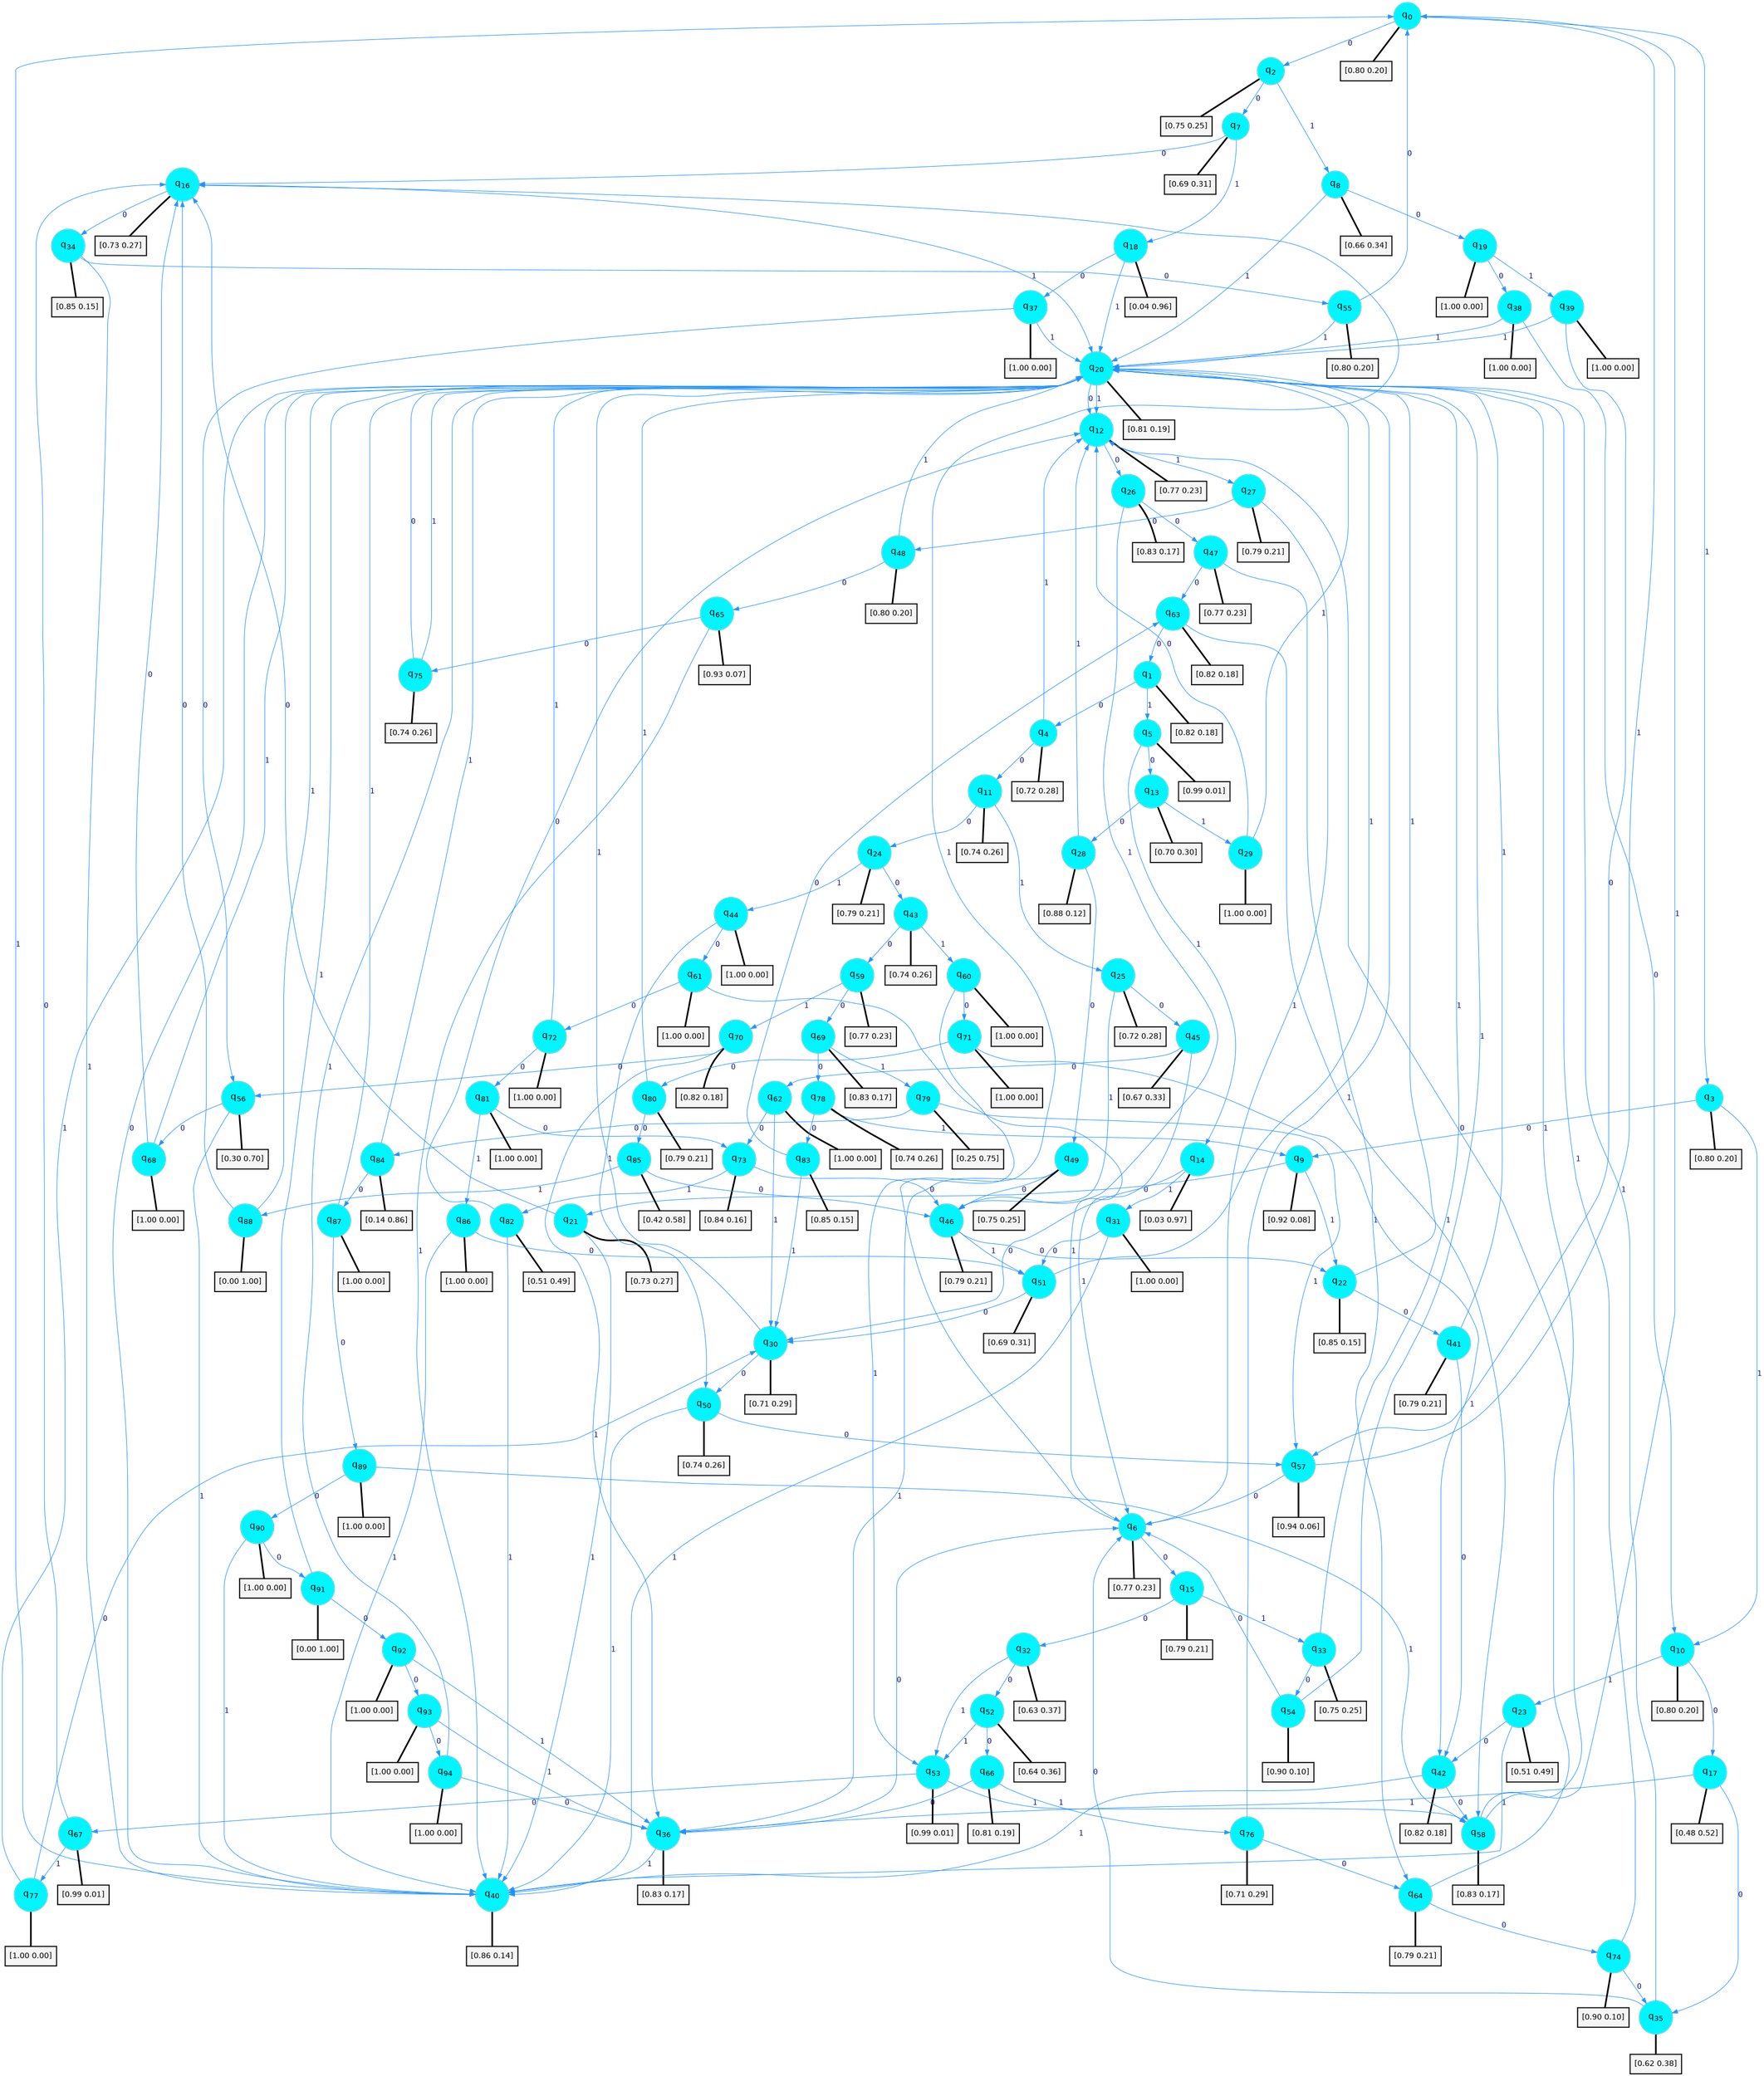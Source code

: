 digraph G {
graph [
bgcolor=transparent, dpi=300, rankdir=TD, size="40,25"];
node [
color=gray, fillcolor=turquoise1, fontcolor=black, fontname=Helvetica, fontsize=16, fontweight=bold, shape=circle, style=filled];
edge [
arrowsize=1, color=dodgerblue1, fontcolor=midnightblue, fontname=courier, fontweight=bold, penwidth=1, style=solid, weight=20];
0[label=<q<SUB>0</SUB>>];
1[label=<q<SUB>1</SUB>>];
2[label=<q<SUB>2</SUB>>];
3[label=<q<SUB>3</SUB>>];
4[label=<q<SUB>4</SUB>>];
5[label=<q<SUB>5</SUB>>];
6[label=<q<SUB>6</SUB>>];
7[label=<q<SUB>7</SUB>>];
8[label=<q<SUB>8</SUB>>];
9[label=<q<SUB>9</SUB>>];
10[label=<q<SUB>10</SUB>>];
11[label=<q<SUB>11</SUB>>];
12[label=<q<SUB>12</SUB>>];
13[label=<q<SUB>13</SUB>>];
14[label=<q<SUB>14</SUB>>];
15[label=<q<SUB>15</SUB>>];
16[label=<q<SUB>16</SUB>>];
17[label=<q<SUB>17</SUB>>];
18[label=<q<SUB>18</SUB>>];
19[label=<q<SUB>19</SUB>>];
20[label=<q<SUB>20</SUB>>];
21[label=<q<SUB>21</SUB>>];
22[label=<q<SUB>22</SUB>>];
23[label=<q<SUB>23</SUB>>];
24[label=<q<SUB>24</SUB>>];
25[label=<q<SUB>25</SUB>>];
26[label=<q<SUB>26</SUB>>];
27[label=<q<SUB>27</SUB>>];
28[label=<q<SUB>28</SUB>>];
29[label=<q<SUB>29</SUB>>];
30[label=<q<SUB>30</SUB>>];
31[label=<q<SUB>31</SUB>>];
32[label=<q<SUB>32</SUB>>];
33[label=<q<SUB>33</SUB>>];
34[label=<q<SUB>34</SUB>>];
35[label=<q<SUB>35</SUB>>];
36[label=<q<SUB>36</SUB>>];
37[label=<q<SUB>37</SUB>>];
38[label=<q<SUB>38</SUB>>];
39[label=<q<SUB>39</SUB>>];
40[label=<q<SUB>40</SUB>>];
41[label=<q<SUB>41</SUB>>];
42[label=<q<SUB>42</SUB>>];
43[label=<q<SUB>43</SUB>>];
44[label=<q<SUB>44</SUB>>];
45[label=<q<SUB>45</SUB>>];
46[label=<q<SUB>46</SUB>>];
47[label=<q<SUB>47</SUB>>];
48[label=<q<SUB>48</SUB>>];
49[label=<q<SUB>49</SUB>>];
50[label=<q<SUB>50</SUB>>];
51[label=<q<SUB>51</SUB>>];
52[label=<q<SUB>52</SUB>>];
53[label=<q<SUB>53</SUB>>];
54[label=<q<SUB>54</SUB>>];
55[label=<q<SUB>55</SUB>>];
56[label=<q<SUB>56</SUB>>];
57[label=<q<SUB>57</SUB>>];
58[label=<q<SUB>58</SUB>>];
59[label=<q<SUB>59</SUB>>];
60[label=<q<SUB>60</SUB>>];
61[label=<q<SUB>61</SUB>>];
62[label=<q<SUB>62</SUB>>];
63[label=<q<SUB>63</SUB>>];
64[label=<q<SUB>64</SUB>>];
65[label=<q<SUB>65</SUB>>];
66[label=<q<SUB>66</SUB>>];
67[label=<q<SUB>67</SUB>>];
68[label=<q<SUB>68</SUB>>];
69[label=<q<SUB>69</SUB>>];
70[label=<q<SUB>70</SUB>>];
71[label=<q<SUB>71</SUB>>];
72[label=<q<SUB>72</SUB>>];
73[label=<q<SUB>73</SUB>>];
74[label=<q<SUB>74</SUB>>];
75[label=<q<SUB>75</SUB>>];
76[label=<q<SUB>76</SUB>>];
77[label=<q<SUB>77</SUB>>];
78[label=<q<SUB>78</SUB>>];
79[label=<q<SUB>79</SUB>>];
80[label=<q<SUB>80</SUB>>];
81[label=<q<SUB>81</SUB>>];
82[label=<q<SUB>82</SUB>>];
83[label=<q<SUB>83</SUB>>];
84[label=<q<SUB>84</SUB>>];
85[label=<q<SUB>85</SUB>>];
86[label=<q<SUB>86</SUB>>];
87[label=<q<SUB>87</SUB>>];
88[label=<q<SUB>88</SUB>>];
89[label=<q<SUB>89</SUB>>];
90[label=<q<SUB>90</SUB>>];
91[label=<q<SUB>91</SUB>>];
92[label=<q<SUB>92</SUB>>];
93[label=<q<SUB>93</SUB>>];
94[label=<q<SUB>94</SUB>>];
95[label="[0.80 0.20]", shape=box,fontcolor=black, fontname=Helvetica, fontsize=14, penwidth=2, fillcolor=whitesmoke,color=black];
96[label="[0.82 0.18]", shape=box,fontcolor=black, fontname=Helvetica, fontsize=14, penwidth=2, fillcolor=whitesmoke,color=black];
97[label="[0.75 0.25]", shape=box,fontcolor=black, fontname=Helvetica, fontsize=14, penwidth=2, fillcolor=whitesmoke,color=black];
98[label="[0.80 0.20]", shape=box,fontcolor=black, fontname=Helvetica, fontsize=14, penwidth=2, fillcolor=whitesmoke,color=black];
99[label="[0.72 0.28]", shape=box,fontcolor=black, fontname=Helvetica, fontsize=14, penwidth=2, fillcolor=whitesmoke,color=black];
100[label="[0.99 0.01]", shape=box,fontcolor=black, fontname=Helvetica, fontsize=14, penwidth=2, fillcolor=whitesmoke,color=black];
101[label="[0.77 0.23]", shape=box,fontcolor=black, fontname=Helvetica, fontsize=14, penwidth=2, fillcolor=whitesmoke,color=black];
102[label="[0.69 0.31]", shape=box,fontcolor=black, fontname=Helvetica, fontsize=14, penwidth=2, fillcolor=whitesmoke,color=black];
103[label="[0.66 0.34]", shape=box,fontcolor=black, fontname=Helvetica, fontsize=14, penwidth=2, fillcolor=whitesmoke,color=black];
104[label="[0.92 0.08]", shape=box,fontcolor=black, fontname=Helvetica, fontsize=14, penwidth=2, fillcolor=whitesmoke,color=black];
105[label="[0.80 0.20]", shape=box,fontcolor=black, fontname=Helvetica, fontsize=14, penwidth=2, fillcolor=whitesmoke,color=black];
106[label="[0.74 0.26]", shape=box,fontcolor=black, fontname=Helvetica, fontsize=14, penwidth=2, fillcolor=whitesmoke,color=black];
107[label="[0.77 0.23]", shape=box,fontcolor=black, fontname=Helvetica, fontsize=14, penwidth=2, fillcolor=whitesmoke,color=black];
108[label="[0.70 0.30]", shape=box,fontcolor=black, fontname=Helvetica, fontsize=14, penwidth=2, fillcolor=whitesmoke,color=black];
109[label="[0.03 0.97]", shape=box,fontcolor=black, fontname=Helvetica, fontsize=14, penwidth=2, fillcolor=whitesmoke,color=black];
110[label="[0.79 0.21]", shape=box,fontcolor=black, fontname=Helvetica, fontsize=14, penwidth=2, fillcolor=whitesmoke,color=black];
111[label="[0.73 0.27]", shape=box,fontcolor=black, fontname=Helvetica, fontsize=14, penwidth=2, fillcolor=whitesmoke,color=black];
112[label="[0.48 0.52]", shape=box,fontcolor=black, fontname=Helvetica, fontsize=14, penwidth=2, fillcolor=whitesmoke,color=black];
113[label="[0.04 0.96]", shape=box,fontcolor=black, fontname=Helvetica, fontsize=14, penwidth=2, fillcolor=whitesmoke,color=black];
114[label="[1.00 0.00]", shape=box,fontcolor=black, fontname=Helvetica, fontsize=14, penwidth=2, fillcolor=whitesmoke,color=black];
115[label="[0.81 0.19]", shape=box,fontcolor=black, fontname=Helvetica, fontsize=14, penwidth=2, fillcolor=whitesmoke,color=black];
116[label="[0.73 0.27]", shape=box,fontcolor=black, fontname=Helvetica, fontsize=14, penwidth=2, fillcolor=whitesmoke,color=black];
117[label="[0.85 0.15]", shape=box,fontcolor=black, fontname=Helvetica, fontsize=14, penwidth=2, fillcolor=whitesmoke,color=black];
118[label="[0.51 0.49]", shape=box,fontcolor=black, fontname=Helvetica, fontsize=14, penwidth=2, fillcolor=whitesmoke,color=black];
119[label="[0.79 0.21]", shape=box,fontcolor=black, fontname=Helvetica, fontsize=14, penwidth=2, fillcolor=whitesmoke,color=black];
120[label="[0.72 0.28]", shape=box,fontcolor=black, fontname=Helvetica, fontsize=14, penwidth=2, fillcolor=whitesmoke,color=black];
121[label="[0.83 0.17]", shape=box,fontcolor=black, fontname=Helvetica, fontsize=14, penwidth=2, fillcolor=whitesmoke,color=black];
122[label="[0.79 0.21]", shape=box,fontcolor=black, fontname=Helvetica, fontsize=14, penwidth=2, fillcolor=whitesmoke,color=black];
123[label="[0.88 0.12]", shape=box,fontcolor=black, fontname=Helvetica, fontsize=14, penwidth=2, fillcolor=whitesmoke,color=black];
124[label="[1.00 0.00]", shape=box,fontcolor=black, fontname=Helvetica, fontsize=14, penwidth=2, fillcolor=whitesmoke,color=black];
125[label="[0.71 0.29]", shape=box,fontcolor=black, fontname=Helvetica, fontsize=14, penwidth=2, fillcolor=whitesmoke,color=black];
126[label="[1.00 0.00]", shape=box,fontcolor=black, fontname=Helvetica, fontsize=14, penwidth=2, fillcolor=whitesmoke,color=black];
127[label="[0.63 0.37]", shape=box,fontcolor=black, fontname=Helvetica, fontsize=14, penwidth=2, fillcolor=whitesmoke,color=black];
128[label="[0.75 0.25]", shape=box,fontcolor=black, fontname=Helvetica, fontsize=14, penwidth=2, fillcolor=whitesmoke,color=black];
129[label="[0.85 0.15]", shape=box,fontcolor=black, fontname=Helvetica, fontsize=14, penwidth=2, fillcolor=whitesmoke,color=black];
130[label="[0.62 0.38]", shape=box,fontcolor=black, fontname=Helvetica, fontsize=14, penwidth=2, fillcolor=whitesmoke,color=black];
131[label="[0.83 0.17]", shape=box,fontcolor=black, fontname=Helvetica, fontsize=14, penwidth=2, fillcolor=whitesmoke,color=black];
132[label="[1.00 0.00]", shape=box,fontcolor=black, fontname=Helvetica, fontsize=14, penwidth=2, fillcolor=whitesmoke,color=black];
133[label="[1.00 0.00]", shape=box,fontcolor=black, fontname=Helvetica, fontsize=14, penwidth=2, fillcolor=whitesmoke,color=black];
134[label="[1.00 0.00]", shape=box,fontcolor=black, fontname=Helvetica, fontsize=14, penwidth=2, fillcolor=whitesmoke,color=black];
135[label="[0.86 0.14]", shape=box,fontcolor=black, fontname=Helvetica, fontsize=14, penwidth=2, fillcolor=whitesmoke,color=black];
136[label="[0.79 0.21]", shape=box,fontcolor=black, fontname=Helvetica, fontsize=14, penwidth=2, fillcolor=whitesmoke,color=black];
137[label="[0.82 0.18]", shape=box,fontcolor=black, fontname=Helvetica, fontsize=14, penwidth=2, fillcolor=whitesmoke,color=black];
138[label="[0.74 0.26]", shape=box,fontcolor=black, fontname=Helvetica, fontsize=14, penwidth=2, fillcolor=whitesmoke,color=black];
139[label="[1.00 0.00]", shape=box,fontcolor=black, fontname=Helvetica, fontsize=14, penwidth=2, fillcolor=whitesmoke,color=black];
140[label="[0.67 0.33]", shape=box,fontcolor=black, fontname=Helvetica, fontsize=14, penwidth=2, fillcolor=whitesmoke,color=black];
141[label="[0.79 0.21]", shape=box,fontcolor=black, fontname=Helvetica, fontsize=14, penwidth=2, fillcolor=whitesmoke,color=black];
142[label="[0.77 0.23]", shape=box,fontcolor=black, fontname=Helvetica, fontsize=14, penwidth=2, fillcolor=whitesmoke,color=black];
143[label="[0.80 0.20]", shape=box,fontcolor=black, fontname=Helvetica, fontsize=14, penwidth=2, fillcolor=whitesmoke,color=black];
144[label="[0.75 0.25]", shape=box,fontcolor=black, fontname=Helvetica, fontsize=14, penwidth=2, fillcolor=whitesmoke,color=black];
145[label="[0.74 0.26]", shape=box,fontcolor=black, fontname=Helvetica, fontsize=14, penwidth=2, fillcolor=whitesmoke,color=black];
146[label="[0.69 0.31]", shape=box,fontcolor=black, fontname=Helvetica, fontsize=14, penwidth=2, fillcolor=whitesmoke,color=black];
147[label="[0.64 0.36]", shape=box,fontcolor=black, fontname=Helvetica, fontsize=14, penwidth=2, fillcolor=whitesmoke,color=black];
148[label="[0.99 0.01]", shape=box,fontcolor=black, fontname=Helvetica, fontsize=14, penwidth=2, fillcolor=whitesmoke,color=black];
149[label="[0.90 0.10]", shape=box,fontcolor=black, fontname=Helvetica, fontsize=14, penwidth=2, fillcolor=whitesmoke,color=black];
150[label="[0.80 0.20]", shape=box,fontcolor=black, fontname=Helvetica, fontsize=14, penwidth=2, fillcolor=whitesmoke,color=black];
151[label="[0.30 0.70]", shape=box,fontcolor=black, fontname=Helvetica, fontsize=14, penwidth=2, fillcolor=whitesmoke,color=black];
152[label="[0.94 0.06]", shape=box,fontcolor=black, fontname=Helvetica, fontsize=14, penwidth=2, fillcolor=whitesmoke,color=black];
153[label="[0.83 0.17]", shape=box,fontcolor=black, fontname=Helvetica, fontsize=14, penwidth=2, fillcolor=whitesmoke,color=black];
154[label="[0.77 0.23]", shape=box,fontcolor=black, fontname=Helvetica, fontsize=14, penwidth=2, fillcolor=whitesmoke,color=black];
155[label="[1.00 0.00]", shape=box,fontcolor=black, fontname=Helvetica, fontsize=14, penwidth=2, fillcolor=whitesmoke,color=black];
156[label="[1.00 0.00]", shape=box,fontcolor=black, fontname=Helvetica, fontsize=14, penwidth=2, fillcolor=whitesmoke,color=black];
157[label="[1.00 0.00]", shape=box,fontcolor=black, fontname=Helvetica, fontsize=14, penwidth=2, fillcolor=whitesmoke,color=black];
158[label="[0.82 0.18]", shape=box,fontcolor=black, fontname=Helvetica, fontsize=14, penwidth=2, fillcolor=whitesmoke,color=black];
159[label="[0.79 0.21]", shape=box,fontcolor=black, fontname=Helvetica, fontsize=14, penwidth=2, fillcolor=whitesmoke,color=black];
160[label="[0.93 0.07]", shape=box,fontcolor=black, fontname=Helvetica, fontsize=14, penwidth=2, fillcolor=whitesmoke,color=black];
161[label="[0.81 0.19]", shape=box,fontcolor=black, fontname=Helvetica, fontsize=14, penwidth=2, fillcolor=whitesmoke,color=black];
162[label="[0.99 0.01]", shape=box,fontcolor=black, fontname=Helvetica, fontsize=14, penwidth=2, fillcolor=whitesmoke,color=black];
163[label="[1.00 0.00]", shape=box,fontcolor=black, fontname=Helvetica, fontsize=14, penwidth=2, fillcolor=whitesmoke,color=black];
164[label="[0.83 0.17]", shape=box,fontcolor=black, fontname=Helvetica, fontsize=14, penwidth=2, fillcolor=whitesmoke,color=black];
165[label="[0.82 0.18]", shape=box,fontcolor=black, fontname=Helvetica, fontsize=14, penwidth=2, fillcolor=whitesmoke,color=black];
166[label="[1.00 0.00]", shape=box,fontcolor=black, fontname=Helvetica, fontsize=14, penwidth=2, fillcolor=whitesmoke,color=black];
167[label="[1.00 0.00]", shape=box,fontcolor=black, fontname=Helvetica, fontsize=14, penwidth=2, fillcolor=whitesmoke,color=black];
168[label="[0.84 0.16]", shape=box,fontcolor=black, fontname=Helvetica, fontsize=14, penwidth=2, fillcolor=whitesmoke,color=black];
169[label="[0.90 0.10]", shape=box,fontcolor=black, fontname=Helvetica, fontsize=14, penwidth=2, fillcolor=whitesmoke,color=black];
170[label="[0.74 0.26]", shape=box,fontcolor=black, fontname=Helvetica, fontsize=14, penwidth=2, fillcolor=whitesmoke,color=black];
171[label="[0.71 0.29]", shape=box,fontcolor=black, fontname=Helvetica, fontsize=14, penwidth=2, fillcolor=whitesmoke,color=black];
172[label="[1.00 0.00]", shape=box,fontcolor=black, fontname=Helvetica, fontsize=14, penwidth=2, fillcolor=whitesmoke,color=black];
173[label="[0.74 0.26]", shape=box,fontcolor=black, fontname=Helvetica, fontsize=14, penwidth=2, fillcolor=whitesmoke,color=black];
174[label="[0.25 0.75]", shape=box,fontcolor=black, fontname=Helvetica, fontsize=14, penwidth=2, fillcolor=whitesmoke,color=black];
175[label="[0.79 0.21]", shape=box,fontcolor=black, fontname=Helvetica, fontsize=14, penwidth=2, fillcolor=whitesmoke,color=black];
176[label="[1.00 0.00]", shape=box,fontcolor=black, fontname=Helvetica, fontsize=14, penwidth=2, fillcolor=whitesmoke,color=black];
177[label="[0.51 0.49]", shape=box,fontcolor=black, fontname=Helvetica, fontsize=14, penwidth=2, fillcolor=whitesmoke,color=black];
178[label="[0.85 0.15]", shape=box,fontcolor=black, fontname=Helvetica, fontsize=14, penwidth=2, fillcolor=whitesmoke,color=black];
179[label="[0.14 0.86]", shape=box,fontcolor=black, fontname=Helvetica, fontsize=14, penwidth=2, fillcolor=whitesmoke,color=black];
180[label="[0.42 0.58]", shape=box,fontcolor=black, fontname=Helvetica, fontsize=14, penwidth=2, fillcolor=whitesmoke,color=black];
181[label="[1.00 0.00]", shape=box,fontcolor=black, fontname=Helvetica, fontsize=14, penwidth=2, fillcolor=whitesmoke,color=black];
182[label="[1.00 0.00]", shape=box,fontcolor=black, fontname=Helvetica, fontsize=14, penwidth=2, fillcolor=whitesmoke,color=black];
183[label="[0.00 1.00]", shape=box,fontcolor=black, fontname=Helvetica, fontsize=14, penwidth=2, fillcolor=whitesmoke,color=black];
184[label="[1.00 0.00]", shape=box,fontcolor=black, fontname=Helvetica, fontsize=14, penwidth=2, fillcolor=whitesmoke,color=black];
185[label="[1.00 0.00]", shape=box,fontcolor=black, fontname=Helvetica, fontsize=14, penwidth=2, fillcolor=whitesmoke,color=black];
186[label="[0.00 1.00]", shape=box,fontcolor=black, fontname=Helvetica, fontsize=14, penwidth=2, fillcolor=whitesmoke,color=black];
187[label="[1.00 0.00]", shape=box,fontcolor=black, fontname=Helvetica, fontsize=14, penwidth=2, fillcolor=whitesmoke,color=black];
188[label="[1.00 0.00]", shape=box,fontcolor=black, fontname=Helvetica, fontsize=14, penwidth=2, fillcolor=whitesmoke,color=black];
189[label="[1.00 0.00]", shape=box,fontcolor=black, fontname=Helvetica, fontsize=14, penwidth=2, fillcolor=whitesmoke,color=black];
0->2 [label=0];
0->3 [label=1];
0->95 [arrowhead=none, penwidth=3,color=black];
1->4 [label=0];
1->5 [label=1];
1->96 [arrowhead=none, penwidth=3,color=black];
2->7 [label=0];
2->8 [label=1];
2->97 [arrowhead=none, penwidth=3,color=black];
3->9 [label=0];
3->10 [label=1];
3->98 [arrowhead=none, penwidth=3,color=black];
4->11 [label=0];
4->12 [label=1];
4->99 [arrowhead=none, penwidth=3,color=black];
5->13 [label=0];
5->14 [label=1];
5->100 [arrowhead=none, penwidth=3,color=black];
6->15 [label=0];
6->16 [label=1];
6->101 [arrowhead=none, penwidth=3,color=black];
7->16 [label=0];
7->18 [label=1];
7->102 [arrowhead=none, penwidth=3,color=black];
8->19 [label=0];
8->20 [label=1];
8->103 [arrowhead=none, penwidth=3,color=black];
9->21 [label=0];
9->22 [label=1];
9->104 [arrowhead=none, penwidth=3,color=black];
10->17 [label=0];
10->23 [label=1];
10->105 [arrowhead=none, penwidth=3,color=black];
11->24 [label=0];
11->25 [label=1];
11->106 [arrowhead=none, penwidth=3,color=black];
12->26 [label=0];
12->27 [label=1];
12->107 [arrowhead=none, penwidth=3,color=black];
13->28 [label=0];
13->29 [label=1];
13->108 [arrowhead=none, penwidth=3,color=black];
14->30 [label=0];
14->31 [label=1];
14->109 [arrowhead=none, penwidth=3,color=black];
15->32 [label=0];
15->33 [label=1];
15->110 [arrowhead=none, penwidth=3,color=black];
16->34 [label=0];
16->20 [label=1];
16->111 [arrowhead=none, penwidth=3,color=black];
17->35 [label=0];
17->36 [label=1];
17->112 [arrowhead=none, penwidth=3,color=black];
18->37 [label=0];
18->20 [label=1];
18->113 [arrowhead=none, penwidth=3,color=black];
19->38 [label=0];
19->39 [label=1];
19->114 [arrowhead=none, penwidth=3,color=black];
20->12 [label=0];
20->12 [label=1];
20->115 [arrowhead=none, penwidth=3,color=black];
21->16 [label=0];
21->40 [label=1];
21->116 [arrowhead=none, penwidth=3,color=black];
22->41 [label=0];
22->20 [label=1];
22->117 [arrowhead=none, penwidth=3,color=black];
23->42 [label=0];
23->40 [label=1];
23->118 [arrowhead=none, penwidth=3,color=black];
24->43 [label=0];
24->44 [label=1];
24->119 [arrowhead=none, penwidth=3,color=black];
25->45 [label=0];
25->46 [label=1];
25->120 [arrowhead=none, penwidth=3,color=black];
26->47 [label=0];
26->46 [label=1];
26->121 [arrowhead=none, penwidth=3,color=black];
27->48 [label=0];
27->6 [label=1];
27->122 [arrowhead=none, penwidth=3,color=black];
28->49 [label=0];
28->12 [label=1];
28->123 [arrowhead=none, penwidth=3,color=black];
29->12 [label=0];
29->20 [label=1];
29->124 [arrowhead=none, penwidth=3,color=black];
30->50 [label=0];
30->20 [label=1];
30->125 [arrowhead=none, penwidth=3,color=black];
31->51 [label=0];
31->40 [label=1];
31->126 [arrowhead=none, penwidth=3,color=black];
32->52 [label=0];
32->53 [label=1];
32->127 [arrowhead=none, penwidth=3,color=black];
33->54 [label=0];
33->20 [label=1];
33->128 [arrowhead=none, penwidth=3,color=black];
34->55 [label=0];
34->40 [label=1];
34->129 [arrowhead=none, penwidth=3,color=black];
35->6 [label=0];
35->20 [label=1];
35->130 [arrowhead=none, penwidth=3,color=black];
36->6 [label=0];
36->40 [label=1];
36->131 [arrowhead=none, penwidth=3,color=black];
37->56 [label=0];
37->20 [label=1];
37->132 [arrowhead=none, penwidth=3,color=black];
38->10 [label=0];
38->20 [label=1];
38->133 [arrowhead=none, penwidth=3,color=black];
39->57 [label=0];
39->20 [label=1];
39->134 [arrowhead=none, penwidth=3,color=black];
40->20 [label=0];
40->0 [label=1];
40->135 [arrowhead=none, penwidth=3,color=black];
41->42 [label=0];
41->20 [label=1];
41->136 [arrowhead=none, penwidth=3,color=black];
42->58 [label=0];
42->40 [label=1];
42->137 [arrowhead=none, penwidth=3,color=black];
43->59 [label=0];
43->60 [label=1];
43->138 [arrowhead=none, penwidth=3,color=black];
44->61 [label=0];
44->50 [label=1];
44->139 [arrowhead=none, penwidth=3,color=black];
45->62 [label=0];
45->6 [label=1];
45->140 [arrowhead=none, penwidth=3,color=black];
46->22 [label=0];
46->51 [label=1];
46->141 [arrowhead=none, penwidth=3,color=black];
47->63 [label=0];
47->64 [label=1];
47->142 [arrowhead=none, penwidth=3,color=black];
48->65 [label=0];
48->20 [label=1];
48->143 [arrowhead=none, penwidth=3,color=black];
49->46 [label=0];
49->36 [label=1];
49->144 [arrowhead=none, penwidth=3,color=black];
50->57 [label=0];
50->40 [label=1];
50->145 [arrowhead=none, penwidth=3,color=black];
51->30 [label=0];
51->20 [label=1];
51->146 [arrowhead=none, penwidth=3,color=black];
52->66 [label=0];
52->53 [label=1];
52->147 [arrowhead=none, penwidth=3,color=black];
53->67 [label=0];
53->58 [label=1];
53->148 [arrowhead=none, penwidth=3,color=black];
54->6 [label=0];
54->20 [label=1];
54->149 [arrowhead=none, penwidth=3,color=black];
55->0 [label=0];
55->20 [label=1];
55->150 [arrowhead=none, penwidth=3,color=black];
56->68 [label=0];
56->40 [label=1];
56->151 [arrowhead=none, penwidth=3,color=black];
57->6 [label=0];
57->0 [label=1];
57->152 [arrowhead=none, penwidth=3,color=black];
58->12 [label=0];
58->0 [label=1];
58->153 [arrowhead=none, penwidth=3,color=black];
59->69 [label=0];
59->70 [label=1];
59->154 [arrowhead=none, penwidth=3,color=black];
60->71 [label=0];
60->53 [label=1];
60->155 [arrowhead=none, penwidth=3,color=black];
61->72 [label=0];
61->6 [label=1];
61->156 [arrowhead=none, penwidth=3,color=black];
62->73 [label=0];
62->30 [label=1];
62->157 [arrowhead=none, penwidth=3,color=black];
63->1 [label=0];
63->58 [label=1];
63->158 [arrowhead=none, penwidth=3,color=black];
64->74 [label=0];
64->20 [label=1];
64->159 [arrowhead=none, penwidth=3,color=black];
65->75 [label=0];
65->40 [label=1];
65->160 [arrowhead=none, penwidth=3,color=black];
66->36 [label=0];
66->76 [label=1];
66->161 [arrowhead=none, penwidth=3,color=black];
67->16 [label=0];
67->77 [label=1];
67->162 [arrowhead=none, penwidth=3,color=black];
68->16 [label=0];
68->20 [label=1];
68->163 [arrowhead=none, penwidth=3,color=black];
69->78 [label=0];
69->79 [label=1];
69->164 [arrowhead=none, penwidth=3,color=black];
70->56 [label=0];
70->36 [label=1];
70->165 [arrowhead=none, penwidth=3,color=black];
71->80 [label=0];
71->42 [label=1];
71->166 [arrowhead=none, penwidth=3,color=black];
72->81 [label=0];
72->20 [label=1];
72->167 [arrowhead=none, penwidth=3,color=black];
73->46 [label=0];
73->82 [label=1];
73->168 [arrowhead=none, penwidth=3,color=black];
74->35 [label=0];
74->20 [label=1];
74->169 [arrowhead=none, penwidth=3,color=black];
75->20 [label=0];
75->20 [label=1];
75->170 [arrowhead=none, penwidth=3,color=black];
76->64 [label=0];
76->20 [label=1];
76->171 [arrowhead=none, penwidth=3,color=black];
77->30 [label=0];
77->20 [label=1];
77->172 [arrowhead=none, penwidth=3,color=black];
78->83 [label=0];
78->9 [label=1];
78->173 [arrowhead=none, penwidth=3,color=black];
79->84 [label=0];
79->57 [label=1];
79->174 [arrowhead=none, penwidth=3,color=black];
80->85 [label=0];
80->20 [label=1];
80->175 [arrowhead=none, penwidth=3,color=black];
81->73 [label=0];
81->86 [label=1];
81->176 [arrowhead=none, penwidth=3,color=black];
82->12 [label=0];
82->40 [label=1];
82->177 [arrowhead=none, penwidth=3,color=black];
83->63 [label=0];
83->30 [label=1];
83->178 [arrowhead=none, penwidth=3,color=black];
84->87 [label=0];
84->20 [label=1];
84->179 [arrowhead=none, penwidth=3,color=black];
85->46 [label=0];
85->88 [label=1];
85->180 [arrowhead=none, penwidth=3,color=black];
86->51 [label=0];
86->40 [label=1];
86->181 [arrowhead=none, penwidth=3,color=black];
87->89 [label=0];
87->20 [label=1];
87->182 [arrowhead=none, penwidth=3,color=black];
88->16 [label=0];
88->20 [label=1];
88->183 [arrowhead=none, penwidth=3,color=black];
89->90 [label=0];
89->58 [label=1];
89->184 [arrowhead=none, penwidth=3,color=black];
90->91 [label=0];
90->40 [label=1];
90->185 [arrowhead=none, penwidth=3,color=black];
91->92 [label=0];
91->20 [label=1];
91->186 [arrowhead=none, penwidth=3,color=black];
92->93 [label=0];
92->36 [label=1];
92->187 [arrowhead=none, penwidth=3,color=black];
93->94 [label=0];
93->36 [label=1];
93->188 [arrowhead=none, penwidth=3,color=black];
94->36 [label=0];
94->20 [label=1];
94->189 [arrowhead=none, penwidth=3,color=black];
}
